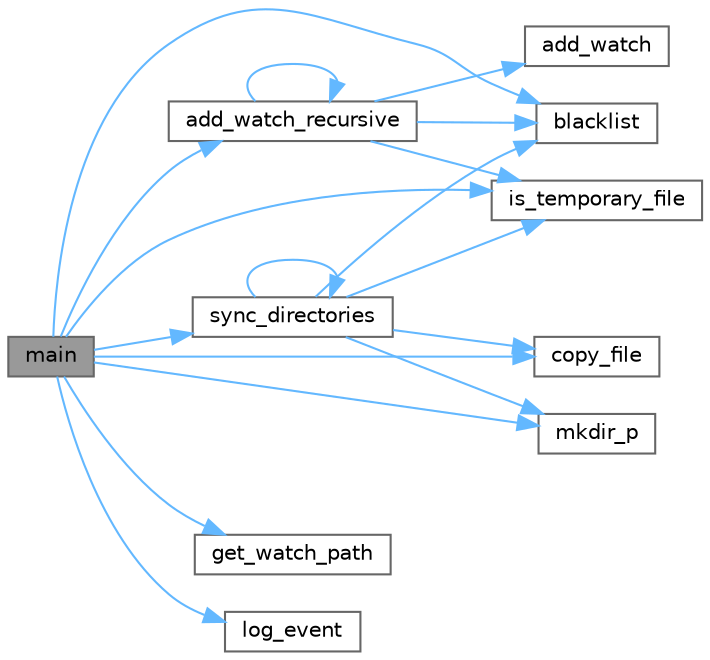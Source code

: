 digraph "main"
{
 // LATEX_PDF_SIZE
  bgcolor="transparent";
  edge [fontname=Helvetica,fontsize=10,labelfontname=Helvetica,labelfontsize=10];
  node [fontname=Helvetica,fontsize=10,shape=box,height=0.2,width=0.4];
  rankdir="LR";
  Node1 [id="Node000001",label="main",height=0.2,width=0.4,color="gray40", fillcolor="grey60", style="filled", fontcolor="black",tooltip="Main program entry point."];
  Node1 -> Node2 [id="edge1_Node000001_Node000002",color="steelblue1",style="solid",tooltip=" "];
  Node2 [id="Node000002",label="add_watch_recursive",height=0.2,width=0.4,color="grey40", fillcolor="white", style="filled",URL="$watcher_8c.html#a3f26d51aef64a440d0646f9a3b47386c",tooltip="Recursively adds a directory and all its subdirectories to the watch list."];
  Node2 -> Node3 [id="edge2_Node000002_Node000003",color="steelblue1",style="solid",tooltip=" "];
  Node3 [id="Node000003",label="add_watch",height=0.2,width=0.4,color="grey40", fillcolor="white", style="filled",URL="$watcher_8c.html#a07548e60da03deb66d56688242a18980",tooltip="Adds a directory to watch list."];
  Node2 -> Node2 [id="edge3_Node000002_Node000002",color="steelblue1",style="solid",tooltip=" "];
  Node2 -> Node4 [id="edge4_Node000002_Node000004",color="steelblue1",style="solid",tooltip=" "];
  Node4 [id="Node000004",label="blacklist",height=0.2,width=0.4,color="grey40", fillcolor="white", style="filled",URL="$utils_8c.html#adea68d9f366b7b0090fa791745b22d2b",tooltip="Check whether a file or directory is blacklisted."];
  Node2 -> Node5 [id="edge5_Node000002_Node000005",color="steelblue1",style="solid",tooltip=" "];
  Node5 [id="Node000005",label="is_temporary_file",height=0.2,width=0.4,color="grey40", fillcolor="white", style="filled",URL="$utils_8c.html#a231659ba0555e0d2d3db08f29c62cfaf",tooltip="Checks whether a file is considered temporary."];
  Node1 -> Node4 [id="edge6_Node000001_Node000004",color="steelblue1",style="solid",tooltip=" "];
  Node1 -> Node6 [id="edge7_Node000001_Node000006",color="steelblue1",style="solid",tooltip=" "];
  Node6 [id="Node000006",label="copy_file",height=0.2,width=0.4,color="grey40", fillcolor="white", style="filled",URL="$utils_8c.html#a53013572dd5eddea79ba70b96dd8fa47",tooltip="Copies a file from source path to the destination path."];
  Node1 -> Node7 [id="edge8_Node000001_Node000007",color="steelblue1",style="solid",tooltip=" "];
  Node7 [id="Node000007",label="get_watch_path",height=0.2,width=0.4,color="grey40", fillcolor="white", style="filled",URL="$watcher_8c.html#a0d172679de065dcfb5c63718cceeb672",tooltip="Returns the path associated with a given path descriptor."];
  Node1 -> Node5 [id="edge9_Node000001_Node000005",color="steelblue1",style="solid",tooltip=" "];
  Node1 -> Node8 [id="edge10_Node000001_Node000008",color="steelblue1",style="solid",tooltip=" "];
  Node8 [id="Node000008",label="log_event",height=0.2,width=0.4,color="grey40", fillcolor="white", style="filled",URL="$utils_8c.html#af09b83ee30375f727266fd1fc540404e",tooltip="Logs an event indicating a change between source and destination files."];
  Node1 -> Node9 [id="edge11_Node000001_Node000009",color="steelblue1",style="solid",tooltip=" "];
  Node9 [id="Node000009",label="mkdir_p",height=0.2,width=0.4,color="grey40", fillcolor="white", style="filled",URL="$utils_8c.html#aab5e3cbbe46659075de35f7a5d425ca4",tooltip=" "];
  Node1 -> Node10 [id="edge12_Node000001_Node000010",color="steelblue1",style="solid",tooltip=" "];
  Node10 [id="Node000010",label="sync_directories",height=0.2,width=0.4,color="grey40", fillcolor="white", style="filled",URL="$utils_8c.html#a3fdcd826e504728b17a526e3796c0aa9",tooltip="Recursively synchronizes two directories."];
  Node10 -> Node4 [id="edge13_Node000010_Node000004",color="steelblue1",style="solid",tooltip=" "];
  Node10 -> Node6 [id="edge14_Node000010_Node000006",color="steelblue1",style="solid",tooltip=" "];
  Node10 -> Node5 [id="edge15_Node000010_Node000005",color="steelblue1",style="solid",tooltip=" "];
  Node10 -> Node9 [id="edge16_Node000010_Node000009",color="steelblue1",style="solid",tooltip=" "];
  Node10 -> Node10 [id="edge17_Node000010_Node000010",color="steelblue1",style="solid",tooltip=" "];
}
